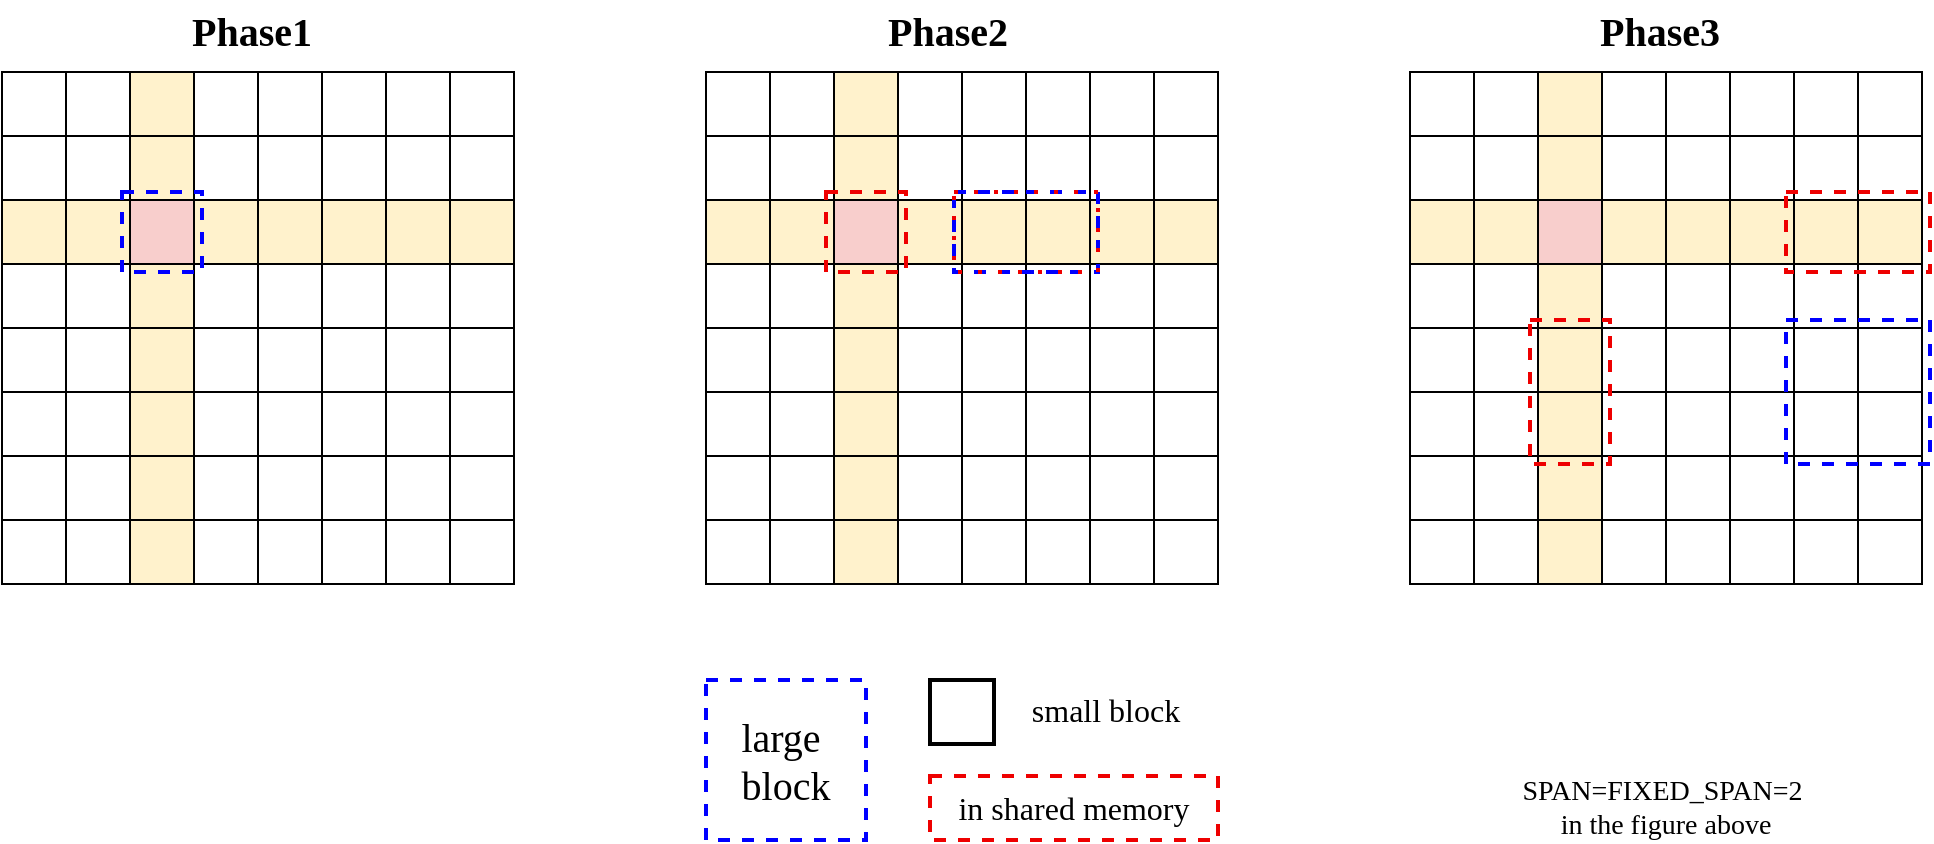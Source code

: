 <mxfile version="24.4.0" type="github">
  <diagram name="第 1 页" id="H-QFHtq4MZ9f3jdCJHnD">
    <mxGraphModel dx="1436" dy="908" grid="1" gridSize="4" guides="1" tooltips="1" connect="1" arrows="1" fold="1" page="1" pageScale="1" pageWidth="1169" pageHeight="827" math="0" shadow="0">
      <root>
        <mxCell id="0" />
        <mxCell id="1" parent="0" />
        <mxCell id="9--wFmNr1qDu3IU_yxh8-4" value="" style="whiteSpace=wrap;html=1;aspect=fixed;fillColor=none;container=0;" vertex="1" parent="1">
          <mxGeometry x="64" y="64" width="32" height="32" as="geometry" />
        </mxCell>
        <mxCell id="9--wFmNr1qDu3IU_yxh8-5" value="" style="whiteSpace=wrap;html=1;aspect=fixed;fillColor=none;container=0;" vertex="1" parent="1">
          <mxGeometry x="96" y="64" width="32" height="32" as="geometry" />
        </mxCell>
        <mxCell id="9--wFmNr1qDu3IU_yxh8-6" value="" style="whiteSpace=wrap;html=1;aspect=fixed;fillColor=none;container=0;" vertex="1" parent="1">
          <mxGeometry x="64" y="96" width="32" height="32" as="geometry" />
        </mxCell>
        <mxCell id="9--wFmNr1qDu3IU_yxh8-7" value="" style="whiteSpace=wrap;html=1;aspect=fixed;fillColor=none;container=0;" vertex="1" parent="1">
          <mxGeometry x="96" y="96" width="32" height="32" as="geometry" />
        </mxCell>
        <mxCell id="9--wFmNr1qDu3IU_yxh8-10" value="" style="whiteSpace=wrap;html=1;aspect=fixed;fillColor=#fff2cc;strokeColor=#000000;container=0;" vertex="1" parent="1">
          <mxGeometry x="128" y="64" width="32" height="32" as="geometry" />
        </mxCell>
        <mxCell id="9--wFmNr1qDu3IU_yxh8-11" value="" style="whiteSpace=wrap;html=1;aspect=fixed;fillColor=none;container=0;" vertex="1" parent="1">
          <mxGeometry x="160" y="64" width="32" height="32" as="geometry" />
        </mxCell>
        <mxCell id="9--wFmNr1qDu3IU_yxh8-12" value="" style="whiteSpace=wrap;html=1;aspect=fixed;fillColor=#fff2cc;strokeColor=default;container=0;" vertex="1" parent="1">
          <mxGeometry x="128" y="96" width="32" height="32" as="geometry" />
        </mxCell>
        <mxCell id="9--wFmNr1qDu3IU_yxh8-13" value="" style="whiteSpace=wrap;html=1;aspect=fixed;fillColor=none;container=0;" vertex="1" parent="1">
          <mxGeometry x="160" y="96" width="32" height="32" as="geometry" />
        </mxCell>
        <mxCell id="9--wFmNr1qDu3IU_yxh8-15" value="" style="whiteSpace=wrap;html=1;aspect=fixed;fillColor=#fff2cc;container=0;strokeColor=default;" vertex="1" parent="1">
          <mxGeometry x="64" y="128" width="32" height="32" as="geometry" />
        </mxCell>
        <mxCell id="9--wFmNr1qDu3IU_yxh8-16" value="" style="whiteSpace=wrap;html=1;aspect=fixed;fillColor=#fff2cc;container=0;strokeColor=default;" vertex="1" parent="1">
          <mxGeometry x="96" y="128" width="32" height="32" as="geometry" />
        </mxCell>
        <mxCell id="9--wFmNr1qDu3IU_yxh8-17" value="" style="whiteSpace=wrap;html=1;aspect=fixed;fillColor=none;container=0;" vertex="1" parent="1">
          <mxGeometry x="64" y="160" width="32" height="32" as="geometry" />
        </mxCell>
        <mxCell id="9--wFmNr1qDu3IU_yxh8-18" value="" style="whiteSpace=wrap;html=1;aspect=fixed;fillColor=none;container=0;" vertex="1" parent="1">
          <mxGeometry x="96" y="160" width="32" height="32" as="geometry" />
        </mxCell>
        <mxCell id="9--wFmNr1qDu3IU_yxh8-20" value="" style="whiteSpace=wrap;html=1;aspect=fixed;fillColor=#f8cecc;strokeColor=#000000;container=0;" vertex="1" parent="1">
          <mxGeometry x="128" y="128" width="32" height="32" as="geometry" />
        </mxCell>
        <mxCell id="9--wFmNr1qDu3IU_yxh8-21" value="" style="whiteSpace=wrap;html=1;aspect=fixed;fillColor=#fff2cc;container=0;strokeColor=default;" vertex="1" parent="1">
          <mxGeometry x="160" y="128" width="32" height="32" as="geometry" />
        </mxCell>
        <mxCell id="9--wFmNr1qDu3IU_yxh8-22" value="" style="whiteSpace=wrap;html=1;aspect=fixed;fillColor=#fff2cc;container=0;strokeColor=default;" vertex="1" parent="1">
          <mxGeometry x="128" y="160" width="32" height="32" as="geometry" />
        </mxCell>
        <mxCell id="9--wFmNr1qDu3IU_yxh8-23" value="" style="whiteSpace=wrap;html=1;aspect=fixed;fillColor=none;container=0;" vertex="1" parent="1">
          <mxGeometry x="160" y="160" width="32" height="32" as="geometry" />
        </mxCell>
        <mxCell id="9--wFmNr1qDu3IU_yxh8-48" value="" style="whiteSpace=wrap;html=1;aspect=fixed;fillColor=none;container=0;" vertex="1" parent="1">
          <mxGeometry x="192" y="64" width="32" height="32" as="geometry" />
        </mxCell>
        <mxCell id="9--wFmNr1qDu3IU_yxh8-49" value="" style="whiteSpace=wrap;html=1;aspect=fixed;fillColor=none;container=0;" vertex="1" parent="1">
          <mxGeometry x="224" y="64" width="32" height="32" as="geometry" />
        </mxCell>
        <mxCell id="9--wFmNr1qDu3IU_yxh8-50" value="" style="whiteSpace=wrap;html=1;aspect=fixed;fillColor=none;container=0;" vertex="1" parent="1">
          <mxGeometry x="192" y="96" width="32" height="32" as="geometry" />
        </mxCell>
        <mxCell id="9--wFmNr1qDu3IU_yxh8-51" value="" style="whiteSpace=wrap;html=1;aspect=fixed;fillColor=none;container=0;" vertex="1" parent="1">
          <mxGeometry x="224" y="96" width="32" height="32" as="geometry" />
        </mxCell>
        <mxCell id="9--wFmNr1qDu3IU_yxh8-53" value="" style="whiteSpace=wrap;html=1;aspect=fixed;fillColor=none;container=0;" vertex="1" parent="1">
          <mxGeometry x="256" y="64" width="32" height="32" as="geometry" />
        </mxCell>
        <mxCell id="9--wFmNr1qDu3IU_yxh8-54" value="" style="whiteSpace=wrap;html=1;aspect=fixed;fillColor=none;container=0;" vertex="1" parent="1">
          <mxGeometry x="288" y="64" width="32" height="32" as="geometry" />
        </mxCell>
        <mxCell id="9--wFmNr1qDu3IU_yxh8-55" value="" style="whiteSpace=wrap;html=1;aspect=fixed;fillColor=none;container=0;" vertex="1" parent="1">
          <mxGeometry x="256" y="96" width="32" height="32" as="geometry" />
        </mxCell>
        <mxCell id="9--wFmNr1qDu3IU_yxh8-56" value="" style="whiteSpace=wrap;html=1;aspect=fixed;fillColor=none;container=0;" vertex="1" parent="1">
          <mxGeometry x="288" y="96" width="32" height="32" as="geometry" />
        </mxCell>
        <mxCell id="9--wFmNr1qDu3IU_yxh8-58" value="" style="whiteSpace=wrap;html=1;aspect=fixed;fillColor=#fff2cc;container=0;strokeColor=default;" vertex="1" parent="1">
          <mxGeometry x="192" y="128" width="32" height="32" as="geometry" />
        </mxCell>
        <mxCell id="9--wFmNr1qDu3IU_yxh8-59" value="" style="whiteSpace=wrap;html=1;aspect=fixed;fillColor=#fff2cc;container=0;strokeColor=default;" vertex="1" parent="1">
          <mxGeometry x="224" y="128" width="32" height="32" as="geometry" />
        </mxCell>
        <mxCell id="9--wFmNr1qDu3IU_yxh8-60" value="" style="whiteSpace=wrap;html=1;aspect=fixed;fillColor=none;container=0;" vertex="1" parent="1">
          <mxGeometry x="192" y="160" width="32" height="32" as="geometry" />
        </mxCell>
        <mxCell id="9--wFmNr1qDu3IU_yxh8-61" value="" style="whiteSpace=wrap;html=1;aspect=fixed;fillColor=none;container=0;" vertex="1" parent="1">
          <mxGeometry x="224" y="160" width="32" height="32" as="geometry" />
        </mxCell>
        <mxCell id="9--wFmNr1qDu3IU_yxh8-63" value="" style="whiteSpace=wrap;html=1;aspect=fixed;fillColor=#fff2cc;container=0;strokeColor=default;" vertex="1" parent="1">
          <mxGeometry x="256" y="128" width="32" height="32" as="geometry" />
        </mxCell>
        <mxCell id="9--wFmNr1qDu3IU_yxh8-64" value="" style="whiteSpace=wrap;html=1;aspect=fixed;fillColor=#fff2cc;container=0;strokeColor=default;" vertex="1" parent="1">
          <mxGeometry x="288" y="128" width="32" height="32" as="geometry" />
        </mxCell>
        <mxCell id="9--wFmNr1qDu3IU_yxh8-65" value="" style="whiteSpace=wrap;html=1;aspect=fixed;fillColor=none;container=0;" vertex="1" parent="1">
          <mxGeometry x="256" y="160" width="32" height="32" as="geometry" />
        </mxCell>
        <mxCell id="9--wFmNr1qDu3IU_yxh8-66" value="" style="whiteSpace=wrap;html=1;aspect=fixed;fillColor=none;container=0;" vertex="1" parent="1">
          <mxGeometry x="288" y="160" width="32" height="32" as="geometry" />
        </mxCell>
        <mxCell id="9--wFmNr1qDu3IU_yxh8-69" value="" style="whiteSpace=wrap;html=1;aspect=fixed;fillColor=none;container=0;" vertex="1" parent="1">
          <mxGeometry x="64" y="192" width="32" height="32" as="geometry" />
        </mxCell>
        <mxCell id="9--wFmNr1qDu3IU_yxh8-70" value="" style="whiteSpace=wrap;html=1;aspect=fixed;fillColor=none;container=0;" vertex="1" parent="1">
          <mxGeometry x="96" y="192" width="32" height="32" as="geometry" />
        </mxCell>
        <mxCell id="9--wFmNr1qDu3IU_yxh8-71" value="" style="whiteSpace=wrap;html=1;aspect=fixed;fillColor=none;container=0;" vertex="1" parent="1">
          <mxGeometry x="64" y="224" width="32" height="32" as="geometry" />
        </mxCell>
        <mxCell id="9--wFmNr1qDu3IU_yxh8-72" value="" style="whiteSpace=wrap;html=1;aspect=fixed;fillColor=none;container=0;" vertex="1" parent="1">
          <mxGeometry x="96" y="224" width="32" height="32" as="geometry" />
        </mxCell>
        <mxCell id="9--wFmNr1qDu3IU_yxh8-74" value="" style="whiteSpace=wrap;html=1;aspect=fixed;fillColor=#fff2cc;container=0;strokeColor=default;" vertex="1" parent="1">
          <mxGeometry x="128" y="192" width="32" height="32" as="geometry" />
        </mxCell>
        <mxCell id="9--wFmNr1qDu3IU_yxh8-75" value="" style="whiteSpace=wrap;html=1;aspect=fixed;fillColor=none;container=0;" vertex="1" parent="1">
          <mxGeometry x="160" y="192" width="32" height="32" as="geometry" />
        </mxCell>
        <mxCell id="9--wFmNr1qDu3IU_yxh8-76" value="" style="whiteSpace=wrap;html=1;aspect=fixed;fillColor=#fff2cc;container=0;strokeColor=default;" vertex="1" parent="1">
          <mxGeometry x="128" y="224" width="32" height="32" as="geometry" />
        </mxCell>
        <mxCell id="9--wFmNr1qDu3IU_yxh8-77" value="" style="whiteSpace=wrap;html=1;aspect=fixed;fillColor=none;container=0;" vertex="1" parent="1">
          <mxGeometry x="160" y="224" width="32" height="32" as="geometry" />
        </mxCell>
        <mxCell id="9--wFmNr1qDu3IU_yxh8-79" value="" style="whiteSpace=wrap;html=1;aspect=fixed;fillColor=none;container=0;" vertex="1" parent="1">
          <mxGeometry x="64" y="256" width="32" height="32" as="geometry" />
        </mxCell>
        <mxCell id="9--wFmNr1qDu3IU_yxh8-80" value="" style="whiteSpace=wrap;html=1;aspect=fixed;fillColor=none;container=0;" vertex="1" parent="1">
          <mxGeometry x="96" y="256" width="32" height="32" as="geometry" />
        </mxCell>
        <mxCell id="9--wFmNr1qDu3IU_yxh8-81" value="" style="whiteSpace=wrap;html=1;aspect=fixed;fillColor=none;container=0;" vertex="1" parent="1">
          <mxGeometry x="64" y="288" width="32" height="32" as="geometry" />
        </mxCell>
        <mxCell id="9--wFmNr1qDu3IU_yxh8-82" value="" style="whiteSpace=wrap;html=1;aspect=fixed;fillColor=none;container=0;" vertex="1" parent="1">
          <mxGeometry x="96" y="288" width="32" height="32" as="geometry" />
        </mxCell>
        <mxCell id="9--wFmNr1qDu3IU_yxh8-84" value="" style="whiteSpace=wrap;html=1;aspect=fixed;fillColor=#fff2cc;container=0;strokeColor=default;" vertex="1" parent="1">
          <mxGeometry x="128" y="256" width="32" height="32" as="geometry" />
        </mxCell>
        <mxCell id="9--wFmNr1qDu3IU_yxh8-85" value="" style="whiteSpace=wrap;html=1;aspect=fixed;fillColor=none;container=0;" vertex="1" parent="1">
          <mxGeometry x="160" y="256" width="32" height="32" as="geometry" />
        </mxCell>
        <mxCell id="9--wFmNr1qDu3IU_yxh8-86" value="" style="whiteSpace=wrap;html=1;aspect=fixed;fillColor=#fff2cc;container=0;strokeColor=default;" vertex="1" parent="1">
          <mxGeometry x="128" y="288" width="32" height="32" as="geometry" />
        </mxCell>
        <mxCell id="9--wFmNr1qDu3IU_yxh8-87" value="" style="whiteSpace=wrap;html=1;aspect=fixed;fillColor=none;container=0;" vertex="1" parent="1">
          <mxGeometry x="160" y="288" width="32" height="32" as="geometry" />
        </mxCell>
        <mxCell id="9--wFmNr1qDu3IU_yxh8-90" value="" style="whiteSpace=wrap;html=1;aspect=fixed;fillColor=none;container=0;" vertex="1" parent="1">
          <mxGeometry x="192" y="192" width="32" height="32" as="geometry" />
        </mxCell>
        <mxCell id="9--wFmNr1qDu3IU_yxh8-91" value="" style="whiteSpace=wrap;html=1;aspect=fixed;fillColor=none;container=0;" vertex="1" parent="1">
          <mxGeometry x="224" y="192" width="32" height="32" as="geometry" />
        </mxCell>
        <mxCell id="9--wFmNr1qDu3IU_yxh8-92" value="" style="whiteSpace=wrap;html=1;aspect=fixed;fillColor=none;container=0;" vertex="1" parent="1">
          <mxGeometry x="192" y="224" width="32" height="32" as="geometry" />
        </mxCell>
        <mxCell id="9--wFmNr1qDu3IU_yxh8-93" value="" style="whiteSpace=wrap;html=1;aspect=fixed;fillColor=none;container=0;" vertex="1" parent="1">
          <mxGeometry x="224" y="224" width="32" height="32" as="geometry" />
        </mxCell>
        <mxCell id="9--wFmNr1qDu3IU_yxh8-95" value="" style="whiteSpace=wrap;html=1;aspect=fixed;fillColor=none;container=0;" vertex="1" parent="1">
          <mxGeometry x="256" y="192" width="32" height="32" as="geometry" />
        </mxCell>
        <mxCell id="9--wFmNr1qDu3IU_yxh8-96" value="" style="whiteSpace=wrap;html=1;aspect=fixed;fillColor=none;container=0;" vertex="1" parent="1">
          <mxGeometry x="288" y="192" width="32" height="32" as="geometry" />
        </mxCell>
        <mxCell id="9--wFmNr1qDu3IU_yxh8-97" value="" style="whiteSpace=wrap;html=1;aspect=fixed;fillColor=none;container=0;" vertex="1" parent="1">
          <mxGeometry x="256" y="224" width="32" height="32" as="geometry" />
        </mxCell>
        <mxCell id="9--wFmNr1qDu3IU_yxh8-98" value="" style="whiteSpace=wrap;html=1;aspect=fixed;fillColor=none;container=0;" vertex="1" parent="1">
          <mxGeometry x="288" y="224" width="32" height="32" as="geometry" />
        </mxCell>
        <mxCell id="9--wFmNr1qDu3IU_yxh8-100" value="" style="whiteSpace=wrap;html=1;aspect=fixed;fillColor=none;container=0;" vertex="1" parent="1">
          <mxGeometry x="192" y="256" width="32" height="32" as="geometry" />
        </mxCell>
        <mxCell id="9--wFmNr1qDu3IU_yxh8-101" value="" style="whiteSpace=wrap;html=1;aspect=fixed;fillColor=none;container=0;" vertex="1" parent="1">
          <mxGeometry x="224" y="256" width="32" height="32" as="geometry" />
        </mxCell>
        <mxCell id="9--wFmNr1qDu3IU_yxh8-102" value="" style="whiteSpace=wrap;html=1;aspect=fixed;fillColor=none;container=0;" vertex="1" parent="1">
          <mxGeometry x="192" y="288" width="32" height="32" as="geometry" />
        </mxCell>
        <mxCell id="9--wFmNr1qDu3IU_yxh8-103" value="" style="whiteSpace=wrap;html=1;aspect=fixed;fillColor=none;container=0;" vertex="1" parent="1">
          <mxGeometry x="224" y="288" width="32" height="32" as="geometry" />
        </mxCell>
        <mxCell id="9--wFmNr1qDu3IU_yxh8-105" value="" style="whiteSpace=wrap;html=1;aspect=fixed;fillColor=none;container=0;" vertex="1" parent="1">
          <mxGeometry x="256" y="256" width="32" height="32" as="geometry" />
        </mxCell>
        <mxCell id="9--wFmNr1qDu3IU_yxh8-106" value="" style="whiteSpace=wrap;html=1;aspect=fixed;fillColor=none;container=0;" vertex="1" parent="1">
          <mxGeometry x="288" y="256" width="32" height="32" as="geometry" />
        </mxCell>
        <mxCell id="9--wFmNr1qDu3IU_yxh8-107" value="" style="whiteSpace=wrap;html=1;aspect=fixed;fillColor=none;container=0;" vertex="1" parent="1">
          <mxGeometry x="256" y="288" width="32" height="32" as="geometry" />
        </mxCell>
        <mxCell id="9--wFmNr1qDu3IU_yxh8-108" value="" style="whiteSpace=wrap;html=1;aspect=fixed;fillColor=none;container=0;" vertex="1" parent="1">
          <mxGeometry x="288" y="288" width="32" height="32" as="geometry" />
        </mxCell>
        <mxCell id="9--wFmNr1qDu3IU_yxh8-466" value="" style="whiteSpace=wrap;html=1;aspect=fixed;fillColor=none;container=0;" vertex="1" parent="1">
          <mxGeometry x="416" y="64" width="32" height="32" as="geometry" />
        </mxCell>
        <mxCell id="9--wFmNr1qDu3IU_yxh8-467" value="" style="whiteSpace=wrap;html=1;aspect=fixed;fillColor=none;container=0;" vertex="1" parent="1">
          <mxGeometry x="448" y="64" width="32" height="32" as="geometry" />
        </mxCell>
        <mxCell id="9--wFmNr1qDu3IU_yxh8-468" value="" style="whiteSpace=wrap;html=1;aspect=fixed;fillColor=none;container=0;" vertex="1" parent="1">
          <mxGeometry x="416" y="96" width="32" height="32" as="geometry" />
        </mxCell>
        <mxCell id="9--wFmNr1qDu3IU_yxh8-469" value="" style="whiteSpace=wrap;html=1;aspect=fixed;fillColor=none;container=0;" vertex="1" parent="1">
          <mxGeometry x="448" y="96" width="32" height="32" as="geometry" />
        </mxCell>
        <mxCell id="9--wFmNr1qDu3IU_yxh8-470" value="" style="whiteSpace=wrap;html=1;aspect=fixed;fillColor=#fff2cc;strokeColor=#000000;container=0;" vertex="1" parent="1">
          <mxGeometry x="480" y="64" width="32" height="32" as="geometry" />
        </mxCell>
        <mxCell id="9--wFmNr1qDu3IU_yxh8-471" value="" style="whiteSpace=wrap;html=1;aspect=fixed;fillColor=none;container=0;" vertex="1" parent="1">
          <mxGeometry x="512" y="64" width="32" height="32" as="geometry" />
        </mxCell>
        <mxCell id="9--wFmNr1qDu3IU_yxh8-472" value="" style="whiteSpace=wrap;html=1;aspect=fixed;fillColor=#fff2cc;strokeColor=default;container=0;" vertex="1" parent="1">
          <mxGeometry x="480" y="96" width="32" height="32" as="geometry" />
        </mxCell>
        <mxCell id="9--wFmNr1qDu3IU_yxh8-473" value="" style="whiteSpace=wrap;html=1;aspect=fixed;fillColor=none;container=0;" vertex="1" parent="1">
          <mxGeometry x="512" y="96" width="32" height="32" as="geometry" />
        </mxCell>
        <mxCell id="9--wFmNr1qDu3IU_yxh8-474" value="" style="whiteSpace=wrap;html=1;aspect=fixed;fillColor=#fff2cc;container=0;strokeColor=default;" vertex="1" parent="1">
          <mxGeometry x="416" y="128" width="32" height="32" as="geometry" />
        </mxCell>
        <mxCell id="9--wFmNr1qDu3IU_yxh8-475" value="" style="whiteSpace=wrap;html=1;aspect=fixed;fillColor=#fff2cc;container=0;strokeColor=default;" vertex="1" parent="1">
          <mxGeometry x="448" y="128" width="32" height="32" as="geometry" />
        </mxCell>
        <mxCell id="9--wFmNr1qDu3IU_yxh8-476" value="" style="whiteSpace=wrap;html=1;aspect=fixed;fillColor=none;container=0;" vertex="1" parent="1">
          <mxGeometry x="416" y="160" width="32" height="32" as="geometry" />
        </mxCell>
        <mxCell id="9--wFmNr1qDu3IU_yxh8-477" value="" style="whiteSpace=wrap;html=1;aspect=fixed;fillColor=none;container=0;" vertex="1" parent="1">
          <mxGeometry x="448" y="160" width="32" height="32" as="geometry" />
        </mxCell>
        <mxCell id="9--wFmNr1qDu3IU_yxh8-478" value="" style="whiteSpace=wrap;html=1;aspect=fixed;fillColor=#f8cecc;strokeColor=#000000;container=0;" vertex="1" parent="1">
          <mxGeometry x="480" y="128" width="32" height="32" as="geometry" />
        </mxCell>
        <mxCell id="9--wFmNr1qDu3IU_yxh8-479" value="" style="whiteSpace=wrap;html=1;aspect=fixed;fillColor=#fff2cc;container=0;strokeColor=default;" vertex="1" parent="1">
          <mxGeometry x="512" y="128" width="32" height="32" as="geometry" />
        </mxCell>
        <mxCell id="9--wFmNr1qDu3IU_yxh8-480" value="" style="whiteSpace=wrap;html=1;aspect=fixed;fillColor=#fff2cc;container=0;strokeColor=default;" vertex="1" parent="1">
          <mxGeometry x="480" y="160" width="32" height="32" as="geometry" />
        </mxCell>
        <mxCell id="9--wFmNr1qDu3IU_yxh8-481" value="" style="whiteSpace=wrap;html=1;aspect=fixed;fillColor=none;container=0;" vertex="1" parent="1">
          <mxGeometry x="512" y="160" width="32" height="32" as="geometry" />
        </mxCell>
        <mxCell id="9--wFmNr1qDu3IU_yxh8-482" value="" style="whiteSpace=wrap;html=1;aspect=fixed;fillColor=none;container=0;" vertex="1" parent="1">
          <mxGeometry x="544" y="64" width="32" height="32" as="geometry" />
        </mxCell>
        <mxCell id="9--wFmNr1qDu3IU_yxh8-483" value="" style="whiteSpace=wrap;html=1;aspect=fixed;fillColor=none;container=0;" vertex="1" parent="1">
          <mxGeometry x="576" y="64" width="32" height="32" as="geometry" />
        </mxCell>
        <mxCell id="9--wFmNr1qDu3IU_yxh8-484" value="" style="whiteSpace=wrap;html=1;aspect=fixed;fillColor=none;container=0;" vertex="1" parent="1">
          <mxGeometry x="544" y="96" width="32" height="32" as="geometry" />
        </mxCell>
        <mxCell id="9--wFmNr1qDu3IU_yxh8-485" value="" style="whiteSpace=wrap;html=1;aspect=fixed;fillColor=none;container=0;" vertex="1" parent="1">
          <mxGeometry x="576" y="96" width="32" height="32" as="geometry" />
        </mxCell>
        <mxCell id="9--wFmNr1qDu3IU_yxh8-486" value="" style="whiteSpace=wrap;html=1;aspect=fixed;fillColor=none;container=0;" vertex="1" parent="1">
          <mxGeometry x="608" y="64" width="32" height="32" as="geometry" />
        </mxCell>
        <mxCell id="9--wFmNr1qDu3IU_yxh8-487" value="" style="whiteSpace=wrap;html=1;aspect=fixed;fillColor=none;container=0;" vertex="1" parent="1">
          <mxGeometry x="640" y="64" width="32" height="32" as="geometry" />
        </mxCell>
        <mxCell id="9--wFmNr1qDu3IU_yxh8-488" value="" style="whiteSpace=wrap;html=1;aspect=fixed;fillColor=none;container=0;" vertex="1" parent="1">
          <mxGeometry x="608" y="96" width="32" height="32" as="geometry" />
        </mxCell>
        <mxCell id="9--wFmNr1qDu3IU_yxh8-489" value="" style="whiteSpace=wrap;html=1;aspect=fixed;fillColor=none;container=0;" vertex="1" parent="1">
          <mxGeometry x="640" y="96" width="32" height="32" as="geometry" />
        </mxCell>
        <mxCell id="9--wFmNr1qDu3IU_yxh8-490" value="" style="whiteSpace=wrap;html=1;aspect=fixed;fillColor=#fff2cc;container=0;strokeColor=default;" vertex="1" parent="1">
          <mxGeometry x="544" y="128" width="32" height="32" as="geometry" />
        </mxCell>
        <mxCell id="9--wFmNr1qDu3IU_yxh8-491" value="" style="whiteSpace=wrap;html=1;aspect=fixed;fillColor=#fff2cc;container=0;strokeColor=default;" vertex="1" parent="1">
          <mxGeometry x="576" y="128" width="32" height="32" as="geometry" />
        </mxCell>
        <mxCell id="9--wFmNr1qDu3IU_yxh8-492" value="" style="whiteSpace=wrap;html=1;aspect=fixed;fillColor=none;container=0;" vertex="1" parent="1">
          <mxGeometry x="544" y="160" width="32" height="32" as="geometry" />
        </mxCell>
        <mxCell id="9--wFmNr1qDu3IU_yxh8-493" value="" style="whiteSpace=wrap;html=1;aspect=fixed;fillColor=none;container=0;" vertex="1" parent="1">
          <mxGeometry x="576" y="160" width="32" height="32" as="geometry" />
        </mxCell>
        <mxCell id="9--wFmNr1qDu3IU_yxh8-494" value="" style="whiteSpace=wrap;html=1;aspect=fixed;fillColor=#fff2cc;container=0;strokeColor=default;" vertex="1" parent="1">
          <mxGeometry x="608" y="128" width="32" height="32" as="geometry" />
        </mxCell>
        <mxCell id="9--wFmNr1qDu3IU_yxh8-495" value="" style="whiteSpace=wrap;html=1;aspect=fixed;fillColor=#fff2cc;container=0;strokeColor=default;" vertex="1" parent="1">
          <mxGeometry x="640" y="128" width="32" height="32" as="geometry" />
        </mxCell>
        <mxCell id="9--wFmNr1qDu3IU_yxh8-496" value="" style="whiteSpace=wrap;html=1;aspect=fixed;fillColor=none;container=0;" vertex="1" parent="1">
          <mxGeometry x="608" y="160" width="32" height="32" as="geometry" />
        </mxCell>
        <mxCell id="9--wFmNr1qDu3IU_yxh8-497" value="" style="whiteSpace=wrap;html=1;aspect=fixed;fillColor=none;container=0;" vertex="1" parent="1">
          <mxGeometry x="640" y="160" width="32" height="32" as="geometry" />
        </mxCell>
        <mxCell id="9--wFmNr1qDu3IU_yxh8-498" value="" style="whiteSpace=wrap;html=1;aspect=fixed;fillColor=none;container=0;" vertex="1" parent="1">
          <mxGeometry x="416" y="192" width="32" height="32" as="geometry" />
        </mxCell>
        <mxCell id="9--wFmNr1qDu3IU_yxh8-499" value="" style="whiteSpace=wrap;html=1;aspect=fixed;fillColor=none;container=0;" vertex="1" parent="1">
          <mxGeometry x="448" y="192" width="32" height="32" as="geometry" />
        </mxCell>
        <mxCell id="9--wFmNr1qDu3IU_yxh8-500" value="" style="whiteSpace=wrap;html=1;aspect=fixed;fillColor=none;container=0;" vertex="1" parent="1">
          <mxGeometry x="416" y="224" width="32" height="32" as="geometry" />
        </mxCell>
        <mxCell id="9--wFmNr1qDu3IU_yxh8-501" value="" style="whiteSpace=wrap;html=1;aspect=fixed;fillColor=none;container=0;" vertex="1" parent="1">
          <mxGeometry x="448" y="224" width="32" height="32" as="geometry" />
        </mxCell>
        <mxCell id="9--wFmNr1qDu3IU_yxh8-502" value="" style="whiteSpace=wrap;html=1;aspect=fixed;fillColor=#fff2cc;container=0;strokeColor=default;" vertex="1" parent="1">
          <mxGeometry x="480" y="192" width="32" height="32" as="geometry" />
        </mxCell>
        <mxCell id="9--wFmNr1qDu3IU_yxh8-503" value="" style="whiteSpace=wrap;html=1;aspect=fixed;fillColor=none;container=0;" vertex="1" parent="1">
          <mxGeometry x="512" y="192" width="32" height="32" as="geometry" />
        </mxCell>
        <mxCell id="9--wFmNr1qDu3IU_yxh8-504" value="" style="whiteSpace=wrap;html=1;aspect=fixed;fillColor=#fff2cc;container=0;strokeColor=default;" vertex="1" parent="1">
          <mxGeometry x="480" y="224" width="32" height="32" as="geometry" />
        </mxCell>
        <mxCell id="9--wFmNr1qDu3IU_yxh8-505" value="" style="whiteSpace=wrap;html=1;aspect=fixed;fillColor=none;container=0;" vertex="1" parent="1">
          <mxGeometry x="512" y="224" width="32" height="32" as="geometry" />
        </mxCell>
        <mxCell id="9--wFmNr1qDu3IU_yxh8-506" value="" style="whiteSpace=wrap;html=1;aspect=fixed;fillColor=none;container=0;" vertex="1" parent="1">
          <mxGeometry x="416" y="256" width="32" height="32" as="geometry" />
        </mxCell>
        <mxCell id="9--wFmNr1qDu3IU_yxh8-507" value="" style="whiteSpace=wrap;html=1;aspect=fixed;fillColor=none;container=0;" vertex="1" parent="1">
          <mxGeometry x="448" y="256" width="32" height="32" as="geometry" />
        </mxCell>
        <mxCell id="9--wFmNr1qDu3IU_yxh8-508" value="" style="whiteSpace=wrap;html=1;aspect=fixed;fillColor=none;container=0;" vertex="1" parent="1">
          <mxGeometry x="416" y="288" width="32" height="32" as="geometry" />
        </mxCell>
        <mxCell id="9--wFmNr1qDu3IU_yxh8-509" value="" style="whiteSpace=wrap;html=1;aspect=fixed;fillColor=none;container=0;" vertex="1" parent="1">
          <mxGeometry x="448" y="288" width="32" height="32" as="geometry" />
        </mxCell>
        <mxCell id="9--wFmNr1qDu3IU_yxh8-510" value="" style="whiteSpace=wrap;html=1;aspect=fixed;fillColor=#fff2cc;container=0;strokeColor=default;" vertex="1" parent="1">
          <mxGeometry x="480" y="256" width="32" height="32" as="geometry" />
        </mxCell>
        <mxCell id="9--wFmNr1qDu3IU_yxh8-511" value="" style="whiteSpace=wrap;html=1;aspect=fixed;fillColor=none;container=0;" vertex="1" parent="1">
          <mxGeometry x="512" y="256" width="32" height="32" as="geometry" />
        </mxCell>
        <mxCell id="9--wFmNr1qDu3IU_yxh8-512" value="" style="whiteSpace=wrap;html=1;aspect=fixed;fillColor=#fff2cc;container=0;strokeColor=default;" vertex="1" parent="1">
          <mxGeometry x="480" y="288" width="32" height="32" as="geometry" />
        </mxCell>
        <mxCell id="9--wFmNr1qDu3IU_yxh8-513" value="" style="whiteSpace=wrap;html=1;aspect=fixed;fillColor=none;container=0;" vertex="1" parent="1">
          <mxGeometry x="512" y="288" width="32" height="32" as="geometry" />
        </mxCell>
        <mxCell id="9--wFmNr1qDu3IU_yxh8-514" value="" style="whiteSpace=wrap;html=1;aspect=fixed;fillColor=none;container=0;" vertex="1" parent="1">
          <mxGeometry x="544" y="192" width="32" height="32" as="geometry" />
        </mxCell>
        <mxCell id="9--wFmNr1qDu3IU_yxh8-515" value="" style="whiteSpace=wrap;html=1;aspect=fixed;fillColor=none;container=0;" vertex="1" parent="1">
          <mxGeometry x="576" y="192" width="32" height="32" as="geometry" />
        </mxCell>
        <mxCell id="9--wFmNr1qDu3IU_yxh8-516" value="" style="whiteSpace=wrap;html=1;aspect=fixed;fillColor=none;container=0;" vertex="1" parent="1">
          <mxGeometry x="544" y="224" width="32" height="32" as="geometry" />
        </mxCell>
        <mxCell id="9--wFmNr1qDu3IU_yxh8-517" value="" style="whiteSpace=wrap;html=1;aspect=fixed;fillColor=none;container=0;" vertex="1" parent="1">
          <mxGeometry x="576" y="224" width="32" height="32" as="geometry" />
        </mxCell>
        <mxCell id="9--wFmNr1qDu3IU_yxh8-518" value="" style="whiteSpace=wrap;html=1;aspect=fixed;fillColor=none;container=0;" vertex="1" parent="1">
          <mxGeometry x="608" y="192" width="32" height="32" as="geometry" />
        </mxCell>
        <mxCell id="9--wFmNr1qDu3IU_yxh8-519" value="" style="whiteSpace=wrap;html=1;aspect=fixed;fillColor=none;container=0;" vertex="1" parent="1">
          <mxGeometry x="640" y="192" width="32" height="32" as="geometry" />
        </mxCell>
        <mxCell id="9--wFmNr1qDu3IU_yxh8-520" value="" style="whiteSpace=wrap;html=1;aspect=fixed;fillColor=none;container=0;" vertex="1" parent="1">
          <mxGeometry x="608" y="224" width="32" height="32" as="geometry" />
        </mxCell>
        <mxCell id="9--wFmNr1qDu3IU_yxh8-521" value="" style="whiteSpace=wrap;html=1;aspect=fixed;fillColor=none;container=0;" vertex="1" parent="1">
          <mxGeometry x="640" y="224" width="32" height="32" as="geometry" />
        </mxCell>
        <mxCell id="9--wFmNr1qDu3IU_yxh8-522" value="" style="whiteSpace=wrap;html=1;aspect=fixed;fillColor=none;container=0;" vertex="1" parent="1">
          <mxGeometry x="544" y="256" width="32" height="32" as="geometry" />
        </mxCell>
        <mxCell id="9--wFmNr1qDu3IU_yxh8-523" value="" style="whiteSpace=wrap;html=1;aspect=fixed;fillColor=none;container=0;" vertex="1" parent="1">
          <mxGeometry x="576" y="256" width="32" height="32" as="geometry" />
        </mxCell>
        <mxCell id="9--wFmNr1qDu3IU_yxh8-524" value="" style="whiteSpace=wrap;html=1;aspect=fixed;fillColor=none;container=0;" vertex="1" parent="1">
          <mxGeometry x="544" y="288" width="32" height="32" as="geometry" />
        </mxCell>
        <mxCell id="9--wFmNr1qDu3IU_yxh8-525" value="" style="whiteSpace=wrap;html=1;aspect=fixed;fillColor=none;container=0;" vertex="1" parent="1">
          <mxGeometry x="576" y="288" width="32" height="32" as="geometry" />
        </mxCell>
        <mxCell id="9--wFmNr1qDu3IU_yxh8-526" value="" style="whiteSpace=wrap;html=1;aspect=fixed;fillColor=none;container=0;" vertex="1" parent="1">
          <mxGeometry x="608" y="256" width="32" height="32" as="geometry" />
        </mxCell>
        <mxCell id="9--wFmNr1qDu3IU_yxh8-527" value="" style="whiteSpace=wrap;html=1;aspect=fixed;fillColor=none;container=0;" vertex="1" parent="1">
          <mxGeometry x="640" y="256" width="32" height="32" as="geometry" />
        </mxCell>
        <mxCell id="9--wFmNr1qDu3IU_yxh8-528" value="" style="whiteSpace=wrap;html=1;aspect=fixed;fillColor=none;container=0;" vertex="1" parent="1">
          <mxGeometry x="608" y="288" width="32" height="32" as="geometry" />
        </mxCell>
        <mxCell id="9--wFmNr1qDu3IU_yxh8-529" value="" style="whiteSpace=wrap;html=1;aspect=fixed;fillColor=none;container=0;" vertex="1" parent="1">
          <mxGeometry x="640" y="288" width="32" height="32" as="geometry" />
        </mxCell>
        <mxCell id="9--wFmNr1qDu3IU_yxh8-530" value="" style="whiteSpace=wrap;html=1;aspect=fixed;fillColor=none;container=0;" vertex="1" parent="1">
          <mxGeometry x="768" y="64" width="32" height="32" as="geometry" />
        </mxCell>
        <mxCell id="9--wFmNr1qDu3IU_yxh8-531" value="" style="whiteSpace=wrap;html=1;aspect=fixed;fillColor=none;container=0;" vertex="1" parent="1">
          <mxGeometry x="800" y="64" width="32" height="32" as="geometry" />
        </mxCell>
        <mxCell id="9--wFmNr1qDu3IU_yxh8-532" value="" style="whiteSpace=wrap;html=1;aspect=fixed;fillColor=none;container=0;" vertex="1" parent="1">
          <mxGeometry x="768" y="96" width="32" height="32" as="geometry" />
        </mxCell>
        <mxCell id="9--wFmNr1qDu3IU_yxh8-533" value="" style="whiteSpace=wrap;html=1;aspect=fixed;fillColor=none;container=0;" vertex="1" parent="1">
          <mxGeometry x="800" y="96" width="32" height="32" as="geometry" />
        </mxCell>
        <mxCell id="9--wFmNr1qDu3IU_yxh8-534" value="" style="whiteSpace=wrap;html=1;aspect=fixed;fillColor=#fff2cc;strokeColor=#000000;container=0;" vertex="1" parent="1">
          <mxGeometry x="832" y="64" width="32" height="32" as="geometry" />
        </mxCell>
        <mxCell id="9--wFmNr1qDu3IU_yxh8-535" value="" style="whiteSpace=wrap;html=1;aspect=fixed;fillColor=none;container=0;" vertex="1" parent="1">
          <mxGeometry x="864" y="64" width="32" height="32" as="geometry" />
        </mxCell>
        <mxCell id="9--wFmNr1qDu3IU_yxh8-536" value="" style="whiteSpace=wrap;html=1;aspect=fixed;fillColor=#fff2cc;strokeColor=default;container=0;" vertex="1" parent="1">
          <mxGeometry x="832" y="96" width="32" height="32" as="geometry" />
        </mxCell>
        <mxCell id="9--wFmNr1qDu3IU_yxh8-537" value="" style="whiteSpace=wrap;html=1;aspect=fixed;fillColor=none;container=0;" vertex="1" parent="1">
          <mxGeometry x="864" y="96" width="32" height="32" as="geometry" />
        </mxCell>
        <mxCell id="9--wFmNr1qDu3IU_yxh8-538" value="" style="whiteSpace=wrap;html=1;aspect=fixed;fillColor=#fff2cc;container=0;strokeColor=default;" vertex="1" parent="1">
          <mxGeometry x="768" y="128" width="32" height="32" as="geometry" />
        </mxCell>
        <mxCell id="9--wFmNr1qDu3IU_yxh8-539" value="" style="whiteSpace=wrap;html=1;aspect=fixed;fillColor=#fff2cc;container=0;strokeColor=default;" vertex="1" parent="1">
          <mxGeometry x="800" y="128" width="32" height="32" as="geometry" />
        </mxCell>
        <mxCell id="9--wFmNr1qDu3IU_yxh8-540" value="" style="whiteSpace=wrap;html=1;aspect=fixed;fillColor=none;container=0;" vertex="1" parent="1">
          <mxGeometry x="768" y="160" width="32" height="32" as="geometry" />
        </mxCell>
        <mxCell id="9--wFmNr1qDu3IU_yxh8-541" value="" style="whiteSpace=wrap;html=1;aspect=fixed;fillColor=none;container=0;" vertex="1" parent="1">
          <mxGeometry x="800" y="160" width="32" height="32" as="geometry" />
        </mxCell>
        <mxCell id="9--wFmNr1qDu3IU_yxh8-542" value="" style="whiteSpace=wrap;html=1;aspect=fixed;fillColor=#f8cecc;strokeColor=#000000;container=0;" vertex="1" parent="1">
          <mxGeometry x="832" y="128" width="32" height="32" as="geometry" />
        </mxCell>
        <mxCell id="9--wFmNr1qDu3IU_yxh8-543" value="" style="whiteSpace=wrap;html=1;aspect=fixed;fillColor=#fff2cc;container=0;strokeColor=default;" vertex="1" parent="1">
          <mxGeometry x="864" y="128" width="32" height="32" as="geometry" />
        </mxCell>
        <mxCell id="9--wFmNr1qDu3IU_yxh8-544" value="" style="whiteSpace=wrap;html=1;aspect=fixed;fillColor=#fff2cc;container=0;strokeColor=default;" vertex="1" parent="1">
          <mxGeometry x="832" y="160" width="32" height="32" as="geometry" />
        </mxCell>
        <mxCell id="9--wFmNr1qDu3IU_yxh8-545" value="" style="whiteSpace=wrap;html=1;aspect=fixed;fillColor=none;container=0;" vertex="1" parent="1">
          <mxGeometry x="864" y="160" width="32" height="32" as="geometry" />
        </mxCell>
        <mxCell id="9--wFmNr1qDu3IU_yxh8-546" value="" style="whiteSpace=wrap;html=1;aspect=fixed;fillColor=none;container=0;" vertex="1" parent="1">
          <mxGeometry x="896" y="64" width="32" height="32" as="geometry" />
        </mxCell>
        <mxCell id="9--wFmNr1qDu3IU_yxh8-547" value="" style="whiteSpace=wrap;html=1;aspect=fixed;fillColor=none;container=0;" vertex="1" parent="1">
          <mxGeometry x="928" y="64" width="32" height="32" as="geometry" />
        </mxCell>
        <mxCell id="9--wFmNr1qDu3IU_yxh8-548" value="" style="whiteSpace=wrap;html=1;aspect=fixed;fillColor=none;container=0;" vertex="1" parent="1">
          <mxGeometry x="896" y="96" width="32" height="32" as="geometry" />
        </mxCell>
        <mxCell id="9--wFmNr1qDu3IU_yxh8-549" value="" style="whiteSpace=wrap;html=1;aspect=fixed;fillColor=none;container=0;" vertex="1" parent="1">
          <mxGeometry x="928" y="96" width="32" height="32" as="geometry" />
        </mxCell>
        <mxCell id="9--wFmNr1qDu3IU_yxh8-550" value="" style="whiteSpace=wrap;html=1;aspect=fixed;fillColor=none;container=0;" vertex="1" parent="1">
          <mxGeometry x="960" y="64" width="32" height="32" as="geometry" />
        </mxCell>
        <mxCell id="9--wFmNr1qDu3IU_yxh8-551" value="" style="whiteSpace=wrap;html=1;aspect=fixed;fillColor=none;container=0;" vertex="1" parent="1">
          <mxGeometry x="992" y="64" width="32" height="32" as="geometry" />
        </mxCell>
        <mxCell id="9--wFmNr1qDu3IU_yxh8-552" value="" style="whiteSpace=wrap;html=1;aspect=fixed;fillColor=none;container=0;" vertex="1" parent="1">
          <mxGeometry x="960" y="96" width="32" height="32" as="geometry" />
        </mxCell>
        <mxCell id="9--wFmNr1qDu3IU_yxh8-553" value="" style="whiteSpace=wrap;html=1;aspect=fixed;fillColor=none;container=0;" vertex="1" parent="1">
          <mxGeometry x="992" y="96" width="32" height="32" as="geometry" />
        </mxCell>
        <mxCell id="9--wFmNr1qDu3IU_yxh8-554" value="" style="whiteSpace=wrap;html=1;aspect=fixed;fillColor=#fff2cc;container=0;strokeColor=default;" vertex="1" parent="1">
          <mxGeometry x="896" y="128" width="32" height="32" as="geometry" />
        </mxCell>
        <mxCell id="9--wFmNr1qDu3IU_yxh8-555" value="" style="whiteSpace=wrap;html=1;aspect=fixed;fillColor=#fff2cc;container=0;strokeColor=default;" vertex="1" parent="1">
          <mxGeometry x="928" y="128" width="32" height="32" as="geometry" />
        </mxCell>
        <mxCell id="9--wFmNr1qDu3IU_yxh8-556" value="" style="whiteSpace=wrap;html=1;aspect=fixed;fillColor=none;container=0;" vertex="1" parent="1">
          <mxGeometry x="896" y="160" width="32" height="32" as="geometry" />
        </mxCell>
        <mxCell id="9--wFmNr1qDu3IU_yxh8-557" value="" style="whiteSpace=wrap;html=1;aspect=fixed;fillColor=none;container=0;" vertex="1" parent="1">
          <mxGeometry x="928" y="160" width="32" height="32" as="geometry" />
        </mxCell>
        <mxCell id="9--wFmNr1qDu3IU_yxh8-558" value="" style="whiteSpace=wrap;html=1;aspect=fixed;fillColor=#fff2cc;container=0;strokeColor=default;" vertex="1" parent="1">
          <mxGeometry x="960" y="128" width="32" height="32" as="geometry" />
        </mxCell>
        <mxCell id="9--wFmNr1qDu3IU_yxh8-559" value="" style="whiteSpace=wrap;html=1;aspect=fixed;fillColor=#fff2cc;container=0;strokeColor=default;" vertex="1" parent="1">
          <mxGeometry x="992" y="128" width="32" height="32" as="geometry" />
        </mxCell>
        <mxCell id="9--wFmNr1qDu3IU_yxh8-560" value="" style="whiteSpace=wrap;html=1;aspect=fixed;fillColor=none;container=0;" vertex="1" parent="1">
          <mxGeometry x="960" y="160" width="32" height="32" as="geometry" />
        </mxCell>
        <mxCell id="9--wFmNr1qDu3IU_yxh8-561" value="" style="whiteSpace=wrap;html=1;aspect=fixed;fillColor=none;container=0;" vertex="1" parent="1">
          <mxGeometry x="992" y="160" width="32" height="32" as="geometry" />
        </mxCell>
        <mxCell id="9--wFmNr1qDu3IU_yxh8-562" value="" style="whiteSpace=wrap;html=1;aspect=fixed;fillColor=none;container=0;" vertex="1" parent="1">
          <mxGeometry x="768" y="192" width="32" height="32" as="geometry" />
        </mxCell>
        <mxCell id="9--wFmNr1qDu3IU_yxh8-563" value="" style="whiteSpace=wrap;html=1;aspect=fixed;fillColor=none;container=0;" vertex="1" parent="1">
          <mxGeometry x="800" y="192" width="32" height="32" as="geometry" />
        </mxCell>
        <mxCell id="9--wFmNr1qDu3IU_yxh8-564" value="" style="whiteSpace=wrap;html=1;aspect=fixed;fillColor=none;container=0;" vertex="1" parent="1">
          <mxGeometry x="768" y="224" width="32" height="32" as="geometry" />
        </mxCell>
        <mxCell id="9--wFmNr1qDu3IU_yxh8-565" value="" style="whiteSpace=wrap;html=1;aspect=fixed;fillColor=none;container=0;" vertex="1" parent="1">
          <mxGeometry x="800" y="224" width="32" height="32" as="geometry" />
        </mxCell>
        <mxCell id="9--wFmNr1qDu3IU_yxh8-566" value="" style="whiteSpace=wrap;html=1;aspect=fixed;fillColor=#fff2cc;container=0;strokeColor=default;" vertex="1" parent="1">
          <mxGeometry x="832" y="192" width="32" height="32" as="geometry" />
        </mxCell>
        <mxCell id="9--wFmNr1qDu3IU_yxh8-567" value="" style="whiteSpace=wrap;html=1;aspect=fixed;fillColor=none;container=0;" vertex="1" parent="1">
          <mxGeometry x="864" y="192" width="32" height="32" as="geometry" />
        </mxCell>
        <mxCell id="9--wFmNr1qDu3IU_yxh8-568" value="" style="whiteSpace=wrap;html=1;aspect=fixed;fillColor=#fff2cc;container=0;strokeColor=default;" vertex="1" parent="1">
          <mxGeometry x="832" y="224" width="32" height="32" as="geometry" />
        </mxCell>
        <mxCell id="9--wFmNr1qDu3IU_yxh8-569" value="" style="whiteSpace=wrap;html=1;aspect=fixed;fillColor=none;container=0;" vertex="1" parent="1">
          <mxGeometry x="864" y="224" width="32" height="32" as="geometry" />
        </mxCell>
        <mxCell id="9--wFmNr1qDu3IU_yxh8-570" value="" style="whiteSpace=wrap;html=1;aspect=fixed;fillColor=none;container=0;" vertex="1" parent="1">
          <mxGeometry x="768" y="256" width="32" height="32" as="geometry" />
        </mxCell>
        <mxCell id="9--wFmNr1qDu3IU_yxh8-571" value="" style="whiteSpace=wrap;html=1;aspect=fixed;fillColor=none;container=0;" vertex="1" parent="1">
          <mxGeometry x="800" y="256" width="32" height="32" as="geometry" />
        </mxCell>
        <mxCell id="9--wFmNr1qDu3IU_yxh8-572" value="" style="whiteSpace=wrap;html=1;aspect=fixed;fillColor=none;container=0;" vertex="1" parent="1">
          <mxGeometry x="768" y="288" width="32" height="32" as="geometry" />
        </mxCell>
        <mxCell id="9--wFmNr1qDu3IU_yxh8-573" value="" style="whiteSpace=wrap;html=1;aspect=fixed;fillColor=none;container=0;" vertex="1" parent="1">
          <mxGeometry x="800" y="288" width="32" height="32" as="geometry" />
        </mxCell>
        <mxCell id="9--wFmNr1qDu3IU_yxh8-574" value="" style="whiteSpace=wrap;html=1;aspect=fixed;fillColor=#fff2cc;container=0;strokeColor=default;" vertex="1" parent="1">
          <mxGeometry x="832" y="256" width="32" height="32" as="geometry" />
        </mxCell>
        <mxCell id="9--wFmNr1qDu3IU_yxh8-575" value="" style="whiteSpace=wrap;html=1;aspect=fixed;fillColor=none;container=0;" vertex="1" parent="1">
          <mxGeometry x="864" y="256" width="32" height="32" as="geometry" />
        </mxCell>
        <mxCell id="9--wFmNr1qDu3IU_yxh8-576" value="" style="whiteSpace=wrap;html=1;aspect=fixed;fillColor=#fff2cc;container=0;strokeColor=default;" vertex="1" parent="1">
          <mxGeometry x="832" y="288" width="32" height="32" as="geometry" />
        </mxCell>
        <mxCell id="9--wFmNr1qDu3IU_yxh8-577" value="" style="whiteSpace=wrap;html=1;aspect=fixed;fillColor=none;container=0;" vertex="1" parent="1">
          <mxGeometry x="864" y="288" width="32" height="32" as="geometry" />
        </mxCell>
        <mxCell id="9--wFmNr1qDu3IU_yxh8-578" value="" style="whiteSpace=wrap;html=1;aspect=fixed;fillColor=none;container=0;" vertex="1" parent="1">
          <mxGeometry x="896" y="192" width="32" height="32" as="geometry" />
        </mxCell>
        <mxCell id="9--wFmNr1qDu3IU_yxh8-579" value="" style="whiteSpace=wrap;html=1;aspect=fixed;fillColor=none;container=0;" vertex="1" parent="1">
          <mxGeometry x="928" y="192" width="32" height="32" as="geometry" />
        </mxCell>
        <mxCell id="9--wFmNr1qDu3IU_yxh8-580" value="" style="whiteSpace=wrap;html=1;aspect=fixed;fillColor=none;container=0;" vertex="1" parent="1">
          <mxGeometry x="896" y="224" width="32" height="32" as="geometry" />
        </mxCell>
        <mxCell id="9--wFmNr1qDu3IU_yxh8-581" value="" style="whiteSpace=wrap;html=1;aspect=fixed;fillColor=none;container=0;" vertex="1" parent="1">
          <mxGeometry x="928" y="224" width="32" height="32" as="geometry" />
        </mxCell>
        <mxCell id="9--wFmNr1qDu3IU_yxh8-582" value="" style="whiteSpace=wrap;html=1;aspect=fixed;fillColor=none;container=0;" vertex="1" parent="1">
          <mxGeometry x="960" y="192" width="32" height="32" as="geometry" />
        </mxCell>
        <mxCell id="9--wFmNr1qDu3IU_yxh8-583" value="" style="whiteSpace=wrap;html=1;aspect=fixed;fillColor=none;container=0;" vertex="1" parent="1">
          <mxGeometry x="992" y="192" width="32" height="32" as="geometry" />
        </mxCell>
        <mxCell id="9--wFmNr1qDu3IU_yxh8-584" value="" style="whiteSpace=wrap;html=1;aspect=fixed;fillColor=none;container=0;" vertex="1" parent="1">
          <mxGeometry x="960" y="224" width="32" height="32" as="geometry" />
        </mxCell>
        <mxCell id="9--wFmNr1qDu3IU_yxh8-585" value="" style="whiteSpace=wrap;html=1;aspect=fixed;fillColor=none;container=0;" vertex="1" parent="1">
          <mxGeometry x="992" y="224" width="32" height="32" as="geometry" />
        </mxCell>
        <mxCell id="9--wFmNr1qDu3IU_yxh8-586" value="" style="whiteSpace=wrap;html=1;aspect=fixed;fillColor=none;container=0;" vertex="1" parent="1">
          <mxGeometry x="896" y="256" width="32" height="32" as="geometry" />
        </mxCell>
        <mxCell id="9--wFmNr1qDu3IU_yxh8-587" value="" style="whiteSpace=wrap;html=1;aspect=fixed;fillColor=none;container=0;" vertex="1" parent="1">
          <mxGeometry x="928" y="256" width="32" height="32" as="geometry" />
        </mxCell>
        <mxCell id="9--wFmNr1qDu3IU_yxh8-588" value="" style="whiteSpace=wrap;html=1;aspect=fixed;fillColor=none;container=0;" vertex="1" parent="1">
          <mxGeometry x="896" y="288" width="32" height="32" as="geometry" />
        </mxCell>
        <mxCell id="9--wFmNr1qDu3IU_yxh8-589" value="" style="whiteSpace=wrap;html=1;aspect=fixed;fillColor=none;container=0;" vertex="1" parent="1">
          <mxGeometry x="928" y="288" width="32" height="32" as="geometry" />
        </mxCell>
        <mxCell id="9--wFmNr1qDu3IU_yxh8-590" value="" style="whiteSpace=wrap;html=1;aspect=fixed;fillColor=none;container=0;" vertex="1" parent="1">
          <mxGeometry x="960" y="256" width="32" height="32" as="geometry" />
        </mxCell>
        <mxCell id="9--wFmNr1qDu3IU_yxh8-591" value="" style="whiteSpace=wrap;html=1;aspect=fixed;fillColor=none;container=0;" vertex="1" parent="1">
          <mxGeometry x="992" y="256" width="32" height="32" as="geometry" />
        </mxCell>
        <mxCell id="9--wFmNr1qDu3IU_yxh8-592" value="" style="whiteSpace=wrap;html=1;aspect=fixed;fillColor=none;container=0;" vertex="1" parent="1">
          <mxGeometry x="960" y="288" width="32" height="32" as="geometry" />
        </mxCell>
        <mxCell id="9--wFmNr1qDu3IU_yxh8-593" value="" style="whiteSpace=wrap;html=1;aspect=fixed;fillColor=none;container=0;" vertex="1" parent="1">
          <mxGeometry x="992" y="288" width="32" height="32" as="geometry" />
        </mxCell>
        <mxCell id="9--wFmNr1qDu3IU_yxh8-594" value="&lt;b&gt;&lt;font face=&quot;Comic Sans MS&quot; style=&quot;font-size: 20px;&quot;&gt;Phase1&lt;/font&gt;&lt;/b&gt;" style="text;html=1;align=center;verticalAlign=middle;whiteSpace=wrap;rounded=0;" vertex="1" parent="1">
          <mxGeometry x="144" y="28" width="90" height="30" as="geometry" />
        </mxCell>
        <mxCell id="9--wFmNr1qDu3IU_yxh8-595" value="&lt;b&gt;&lt;font face=&quot;Comic Sans MS&quot; style=&quot;font-size: 20px;&quot;&gt;Phase2&lt;/font&gt;&lt;/b&gt;" style="text;html=1;align=center;verticalAlign=middle;whiteSpace=wrap;rounded=0;" vertex="1" parent="1">
          <mxGeometry x="492" y="28" width="90" height="30" as="geometry" />
        </mxCell>
        <mxCell id="9--wFmNr1qDu3IU_yxh8-596" value="&lt;b&gt;&lt;font face=&quot;Comic Sans MS&quot; style=&quot;font-size: 20px;&quot;&gt;Phase3&lt;/font&gt;&lt;/b&gt;" style="text;html=1;align=center;verticalAlign=middle;whiteSpace=wrap;rounded=0;" vertex="1" parent="1">
          <mxGeometry x="848" y="28" width="90" height="30" as="geometry" />
        </mxCell>
        <mxCell id="9--wFmNr1qDu3IU_yxh8-597" value="&lt;font face=&quot;Comic Sans MS&quot; style=&quot;font-size: 16px;&quot;&gt;in shared memory&lt;/font&gt;" style="rounded=0;whiteSpace=wrap;html=1;fillColor=none;strokeColor=#EE0000;strokeWidth=2;dashed=1;" vertex="1" parent="1">
          <mxGeometry x="528" y="416" width="144" height="32" as="geometry" />
        </mxCell>
        <mxCell id="9--wFmNr1qDu3IU_yxh8-602" value="&lt;font style=&quot;font-size: 20px;&quot; face=&quot;Comic Sans MS&quot;&gt;large&amp;nbsp;&lt;/font&gt;&lt;div style=&quot;font-size: 20px;&quot;&gt;&lt;font style=&quot;font-size: 20px;&quot; face=&quot;Comic Sans MS&quot;&gt;block&lt;/font&gt;&lt;/div&gt;" style="whiteSpace=wrap;html=1;aspect=fixed;fillColor=none;strokeColor=#0000FF;strokeWidth=2;dashed=1;" vertex="1" parent="1">
          <mxGeometry x="416" y="368" width="80" height="80" as="geometry" />
        </mxCell>
        <mxCell id="9--wFmNr1qDu3IU_yxh8-604" value="" style="whiteSpace=wrap;html=1;aspect=fixed;fillColor=none;strokeColor=default;strokeWidth=2;" vertex="1" parent="1">
          <mxGeometry x="528" y="368" width="32" height="32" as="geometry" />
        </mxCell>
        <mxCell id="9--wFmNr1qDu3IU_yxh8-605" value="&lt;font style=&quot;font-size: 16px;&quot; face=&quot;Comic Sans MS&quot;&gt;small block&lt;/font&gt;" style="text;html=1;align=center;verticalAlign=middle;whiteSpace=wrap;rounded=0;" vertex="1" parent="1">
          <mxGeometry x="564" y="368" width="104" height="30" as="geometry" />
        </mxCell>
        <mxCell id="9--wFmNr1qDu3IU_yxh8-606" value="" style="whiteSpace=wrap;html=1;aspect=fixed;fillColor=none;strokeColor=#0000FF;strokeWidth=2;dashed=1;" vertex="1" parent="1">
          <mxGeometry x="124" y="124" width="40" height="40" as="geometry" />
        </mxCell>
        <mxCell id="9--wFmNr1qDu3IU_yxh8-608" value="" style="rounded=0;whiteSpace=wrap;html=1;fillColor=none;strokeColor=#0000FF;strokeWidth=2;dashed=1;" vertex="1" parent="1">
          <mxGeometry x="540" y="124" width="72" height="40" as="geometry" />
        </mxCell>
        <mxCell id="9--wFmNr1qDu3IU_yxh8-609" value="" style="rounded=0;whiteSpace=wrap;html=1;fillColor=none;strokeColor=#0000FF;strokeWidth=2;dashed=1;" vertex="1" parent="1">
          <mxGeometry x="956" y="188" width="72" height="72" as="geometry" />
        </mxCell>
        <mxCell id="9--wFmNr1qDu3IU_yxh8-610" value="" style="rounded=0;whiteSpace=wrap;html=1;fillColor=none;strokeColor=#EE0000;strokeWidth=2;dashed=1;" vertex="1" parent="1">
          <mxGeometry x="476" y="124" width="40" height="40" as="geometry" />
        </mxCell>
        <mxCell id="9--wFmNr1qDu3IU_yxh8-612" value="" style="rounded=0;whiteSpace=wrap;html=1;fillColor=none;strokeColor=#EE0000;strokeWidth=2;dashed=1;" vertex="1" parent="1">
          <mxGeometry x="956" y="124" width="72" height="40" as="geometry" />
        </mxCell>
        <mxCell id="9--wFmNr1qDu3IU_yxh8-614" value="" style="rounded=0;whiteSpace=wrap;html=1;fillColor=none;strokeColor=#EE0000;strokeWidth=2;dashed=1;" vertex="1" parent="1">
          <mxGeometry x="828" y="188" width="40" height="72" as="geometry" />
        </mxCell>
        <mxCell id="9--wFmNr1qDu3IU_yxh8-611" value="" style="rounded=0;whiteSpace=wrap;html=1;fillColor=none;strokeColor=#EE0000;strokeWidth=2;dashed=1;perimeterSpacing=0;dashPattern=1 4;" vertex="1" parent="1">
          <mxGeometry x="540" y="124" width="72" height="40" as="geometry" />
        </mxCell>
        <mxCell id="9--wFmNr1qDu3IU_yxh8-616" value="&lt;font style=&quot;&quot;&gt;&lt;font style=&quot;font-size: 14px;&quot; face=&quot;Lucida Console&quot;&gt;SPAN=F&lt;/font&gt;&lt;font style=&quot;font-size: 14px;&quot; face=&quot;Lucida Console&quot;&gt;IXED_SPAN=2&amp;nbsp;&lt;/font&gt;&lt;/font&gt;&lt;div&gt;&lt;font style=&quot;&quot;&gt;&lt;font face=&quot;Comic Sans MS&quot; style=&quot;font-size: 14px;&quot;&gt;in the figure above&lt;/font&gt;&lt;/font&gt;&lt;/div&gt;" style="text;html=1;align=center;verticalAlign=middle;whiteSpace=wrap;rounded=0;" vertex="1" parent="1">
          <mxGeometry x="768" y="416" width="256" height="32" as="geometry" />
        </mxCell>
      </root>
    </mxGraphModel>
  </diagram>
</mxfile>

